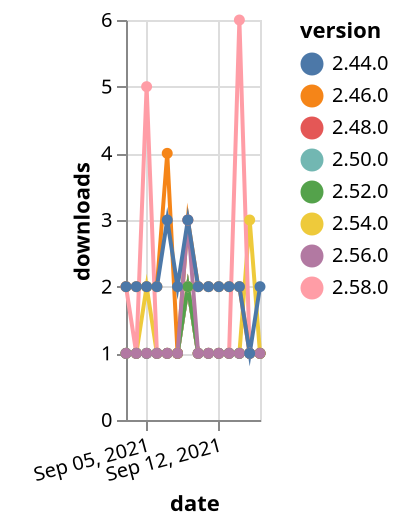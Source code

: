 {"$schema": "https://vega.github.io/schema/vega-lite/v5.json", "description": "A simple bar chart with embedded data.", "data": {"values": [{"date": "2021-09-03", "total": 168, "delta": 1, "version": "2.54.0"}, {"date": "2021-09-04", "total": 169, "delta": 1, "version": "2.54.0"}, {"date": "2021-09-05", "total": 171, "delta": 2, "version": "2.54.0"}, {"date": "2021-09-06", "total": 172, "delta": 1, "version": "2.54.0"}, {"date": "2021-09-07", "total": 173, "delta": 1, "version": "2.54.0"}, {"date": "2021-09-08", "total": 174, "delta": 1, "version": "2.54.0"}, {"date": "2021-09-09", "total": 176, "delta": 2, "version": "2.54.0"}, {"date": "2021-09-10", "total": 177, "delta": 1, "version": "2.54.0"}, {"date": "2021-09-11", "total": 178, "delta": 1, "version": "2.54.0"}, {"date": "2021-09-12", "total": 179, "delta": 1, "version": "2.54.0"}, {"date": "2021-09-13", "total": 180, "delta": 1, "version": "2.54.0"}, {"date": "2021-09-14", "total": 181, "delta": 1, "version": "2.54.0"}, {"date": "2021-09-15", "total": 184, "delta": 3, "version": "2.54.0"}, {"date": "2021-09-16", "total": 185, "delta": 1, "version": "2.54.0"}, {"date": "2021-09-03", "total": 240, "delta": 1, "version": "2.48.0"}, {"date": "2021-09-04", "total": 241, "delta": 1, "version": "2.48.0"}, {"date": "2021-09-05", "total": 242, "delta": 1, "version": "2.48.0"}, {"date": "2021-09-06", "total": 243, "delta": 1, "version": "2.48.0"}, {"date": "2021-09-07", "total": 244, "delta": 1, "version": "2.48.0"}, {"date": "2021-09-08", "total": 245, "delta": 1, "version": "2.48.0"}, {"date": "2021-09-09", "total": 247, "delta": 2, "version": "2.48.0"}, {"date": "2021-09-10", "total": 248, "delta": 1, "version": "2.48.0"}, {"date": "2021-09-11", "total": 249, "delta": 1, "version": "2.48.0"}, {"date": "2021-09-12", "total": 250, "delta": 1, "version": "2.48.0"}, {"date": "2021-09-13", "total": 251, "delta": 1, "version": "2.48.0"}, {"date": "2021-09-14", "total": 252, "delta": 1, "version": "2.48.0"}, {"date": "2021-09-15", "total": 253, "delta": 1, "version": "2.48.0"}, {"date": "2021-09-16", "total": 254, "delta": 1, "version": "2.48.0"}, {"date": "2021-09-03", "total": 199, "delta": 1, "version": "2.50.0"}, {"date": "2021-09-04", "total": 200, "delta": 1, "version": "2.50.0"}, {"date": "2021-09-05", "total": 201, "delta": 1, "version": "2.50.0"}, {"date": "2021-09-06", "total": 202, "delta": 1, "version": "2.50.0"}, {"date": "2021-09-07", "total": 203, "delta": 1, "version": "2.50.0"}, {"date": "2021-09-08", "total": 204, "delta": 1, "version": "2.50.0"}, {"date": "2021-09-09", "total": 206, "delta": 2, "version": "2.50.0"}, {"date": "2021-09-10", "total": 207, "delta": 1, "version": "2.50.0"}, {"date": "2021-09-11", "total": 208, "delta": 1, "version": "2.50.0"}, {"date": "2021-09-12", "total": 209, "delta": 1, "version": "2.50.0"}, {"date": "2021-09-13", "total": 210, "delta": 1, "version": "2.50.0"}, {"date": "2021-09-14", "total": 211, "delta": 1, "version": "2.50.0"}, {"date": "2021-09-15", "total": 212, "delta": 1, "version": "2.50.0"}, {"date": "2021-09-16", "total": 213, "delta": 1, "version": "2.50.0"}, {"date": "2021-09-03", "total": 137, "delta": 2, "version": "2.58.0"}, {"date": "2021-09-04", "total": 138, "delta": 1, "version": "2.58.0"}, {"date": "2021-09-05", "total": 143, "delta": 5, "version": "2.58.0"}, {"date": "2021-09-06", "total": 144, "delta": 1, "version": "2.58.0"}, {"date": "2021-09-07", "total": 145, "delta": 1, "version": "2.58.0"}, {"date": "2021-09-08", "total": 146, "delta": 1, "version": "2.58.0"}, {"date": "2021-09-09", "total": 148, "delta": 2, "version": "2.58.0"}, {"date": "2021-09-10", "total": 149, "delta": 1, "version": "2.58.0"}, {"date": "2021-09-11", "total": 150, "delta": 1, "version": "2.58.0"}, {"date": "2021-09-12", "total": 151, "delta": 1, "version": "2.58.0"}, {"date": "2021-09-13", "total": 152, "delta": 1, "version": "2.58.0"}, {"date": "2021-09-14", "total": 158, "delta": 6, "version": "2.58.0"}, {"date": "2021-09-15", "total": 159, "delta": 1, "version": "2.58.0"}, {"date": "2021-09-16", "total": 160, "delta": 1, "version": "2.58.0"}, {"date": "2021-09-03", "total": 2500, "delta": 2, "version": "2.46.0"}, {"date": "2021-09-04", "total": 2502, "delta": 2, "version": "2.46.0"}, {"date": "2021-09-05", "total": 2504, "delta": 2, "version": "2.46.0"}, {"date": "2021-09-06", "total": 2506, "delta": 2, "version": "2.46.0"}, {"date": "2021-09-07", "total": 2510, "delta": 4, "version": "2.46.0"}, {"date": "2021-09-08", "total": 2511, "delta": 1, "version": "2.46.0"}, {"date": "2021-09-09", "total": 2514, "delta": 3, "version": "2.46.0"}, {"date": "2021-09-10", "total": 2516, "delta": 2, "version": "2.46.0"}, {"date": "2021-09-11", "total": 2518, "delta": 2, "version": "2.46.0"}, {"date": "2021-09-12", "total": 2520, "delta": 2, "version": "2.46.0"}, {"date": "2021-09-13", "total": 2522, "delta": 2, "version": "2.46.0"}, {"date": "2021-09-14", "total": 2524, "delta": 2, "version": "2.46.0"}, {"date": "2021-09-15", "total": 2525, "delta": 1, "version": "2.46.0"}, {"date": "2021-09-16", "total": 2526, "delta": 1, "version": "2.46.0"}, {"date": "2021-09-03", "total": 185, "delta": 1, "version": "2.52.0"}, {"date": "2021-09-04", "total": 186, "delta": 1, "version": "2.52.0"}, {"date": "2021-09-05", "total": 187, "delta": 1, "version": "2.52.0"}, {"date": "2021-09-06", "total": 188, "delta": 1, "version": "2.52.0"}, {"date": "2021-09-07", "total": 189, "delta": 1, "version": "2.52.0"}, {"date": "2021-09-08", "total": 190, "delta": 1, "version": "2.52.0"}, {"date": "2021-09-09", "total": 192, "delta": 2, "version": "2.52.0"}, {"date": "2021-09-10", "total": 193, "delta": 1, "version": "2.52.0"}, {"date": "2021-09-11", "total": 194, "delta": 1, "version": "2.52.0"}, {"date": "2021-09-12", "total": 195, "delta": 1, "version": "2.52.0"}, {"date": "2021-09-13", "total": 196, "delta": 1, "version": "2.52.0"}, {"date": "2021-09-14", "total": 197, "delta": 1, "version": "2.52.0"}, {"date": "2021-09-15", "total": 198, "delta": 1, "version": "2.52.0"}, {"date": "2021-09-16", "total": 199, "delta": 1, "version": "2.52.0"}, {"date": "2021-09-03", "total": 192, "delta": 1, "version": "2.56.0"}, {"date": "2021-09-04", "total": 193, "delta": 1, "version": "2.56.0"}, {"date": "2021-09-05", "total": 194, "delta": 1, "version": "2.56.0"}, {"date": "2021-09-06", "total": 195, "delta": 1, "version": "2.56.0"}, {"date": "2021-09-07", "total": 196, "delta": 1, "version": "2.56.0"}, {"date": "2021-09-08", "total": 197, "delta": 1, "version": "2.56.0"}, {"date": "2021-09-09", "total": 200, "delta": 3, "version": "2.56.0"}, {"date": "2021-09-10", "total": 201, "delta": 1, "version": "2.56.0"}, {"date": "2021-09-11", "total": 202, "delta": 1, "version": "2.56.0"}, {"date": "2021-09-12", "total": 203, "delta": 1, "version": "2.56.0"}, {"date": "2021-09-13", "total": 204, "delta": 1, "version": "2.56.0"}, {"date": "2021-09-14", "total": 205, "delta": 1, "version": "2.56.0"}, {"date": "2021-09-15", "total": 206, "delta": 1, "version": "2.56.0"}, {"date": "2021-09-16", "total": 207, "delta": 1, "version": "2.56.0"}, {"date": "2021-09-03", "total": 2405, "delta": 2, "version": "2.44.0"}, {"date": "2021-09-04", "total": 2407, "delta": 2, "version": "2.44.0"}, {"date": "2021-09-05", "total": 2409, "delta": 2, "version": "2.44.0"}, {"date": "2021-09-06", "total": 2411, "delta": 2, "version": "2.44.0"}, {"date": "2021-09-07", "total": 2414, "delta": 3, "version": "2.44.0"}, {"date": "2021-09-08", "total": 2416, "delta": 2, "version": "2.44.0"}, {"date": "2021-09-09", "total": 2419, "delta": 3, "version": "2.44.0"}, {"date": "2021-09-10", "total": 2421, "delta": 2, "version": "2.44.0"}, {"date": "2021-09-11", "total": 2423, "delta": 2, "version": "2.44.0"}, {"date": "2021-09-12", "total": 2425, "delta": 2, "version": "2.44.0"}, {"date": "2021-09-13", "total": 2427, "delta": 2, "version": "2.44.0"}, {"date": "2021-09-14", "total": 2429, "delta": 2, "version": "2.44.0"}, {"date": "2021-09-15", "total": 2430, "delta": 1, "version": "2.44.0"}, {"date": "2021-09-16", "total": 2432, "delta": 2, "version": "2.44.0"}]}, "width": "container", "mark": {"type": "line", "point": {"filled": true}}, "encoding": {"x": {"field": "date", "type": "temporal", "timeUnit": "yearmonthdate", "title": "date", "axis": {"labelAngle": -15}}, "y": {"field": "delta", "type": "quantitative", "title": "downloads"}, "color": {"field": "version", "type": "nominal"}, "tooltip": {"field": "delta"}}}